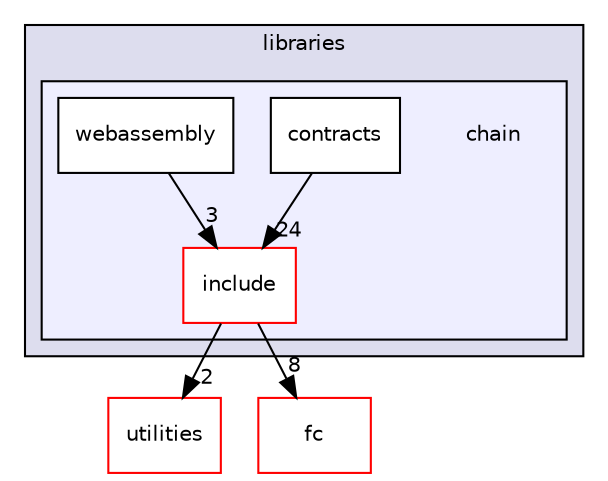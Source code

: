 digraph "libraries/chain" {
  compound=true
  node [ fontsize="10", fontname="Helvetica"];
  edge [ labelfontsize="10", labelfontname="Helvetica"];
  subgraph clusterdir_bc0718b08fb2015b8e59c47b2805f60c {
    graph [ bgcolor="#ddddee", pencolor="black", label="libraries" fontname="Helvetica", fontsize="10", URL="dir_bc0718b08fb2015b8e59c47b2805f60c.html"]
  subgraph clusterdir_94df585d4e205d65756e56c0817a7014 {
    graph [ bgcolor="#eeeeff", pencolor="black", label="" URL="dir_94df585d4e205d65756e56c0817a7014.html"];
    dir_94df585d4e205d65756e56c0817a7014 [shape=plaintext label="chain"];
    dir_27fd80f42a519f97516a3704af6b1054 [shape=box label="contracts" color="black" fillcolor="white" style="filled" URL="dir_27fd80f42a519f97516a3704af6b1054.html"];
    dir_a71d7923f5ab56910d75ee22c339d1cc [shape=box label="include" color="red" fillcolor="white" style="filled" URL="dir_a71d7923f5ab56910d75ee22c339d1cc.html"];
    dir_0e7f6327b4823883281aff608f73e418 [shape=box label="webassembly" color="black" fillcolor="white" style="filled" URL="dir_0e7f6327b4823883281aff608f73e418.html"];
  }
  }
  dir_a30dd237a17b2665ddc12b9cc8f78a5c [shape=box label="utilities" fillcolor="white" style="filled" color="red" URL="dir_a30dd237a17b2665ddc12b9cc8f78a5c.html"];
  dir_56daa494bb75cf236510b0cc285437d6 [shape=box label="fc" fillcolor="white" style="filled" color="red" URL="dir_56daa494bb75cf236510b0cc285437d6.html"];
  dir_27fd80f42a519f97516a3704af6b1054->dir_a71d7923f5ab56910d75ee22c339d1cc [headlabel="24", labeldistance=1.5 headhref="dir_001695_000006.html"];
  dir_0e7f6327b4823883281aff608f73e418->dir_a71d7923f5ab56910d75ee22c339d1cc [headlabel="3", labeldistance=1.5 headhref="dir_001711_000006.html"];
  dir_a71d7923f5ab56910d75ee22c339d1cc->dir_a30dd237a17b2665ddc12b9cc8f78a5c [headlabel="2", labeldistance=1.5 headhref="dir_000006_001717.html"];
  dir_a71d7923f5ab56910d75ee22c339d1cc->dir_56daa494bb75cf236510b0cc285437d6 [headlabel="8", labeldistance=1.5 headhref="dir_000006_000010.html"];
}
